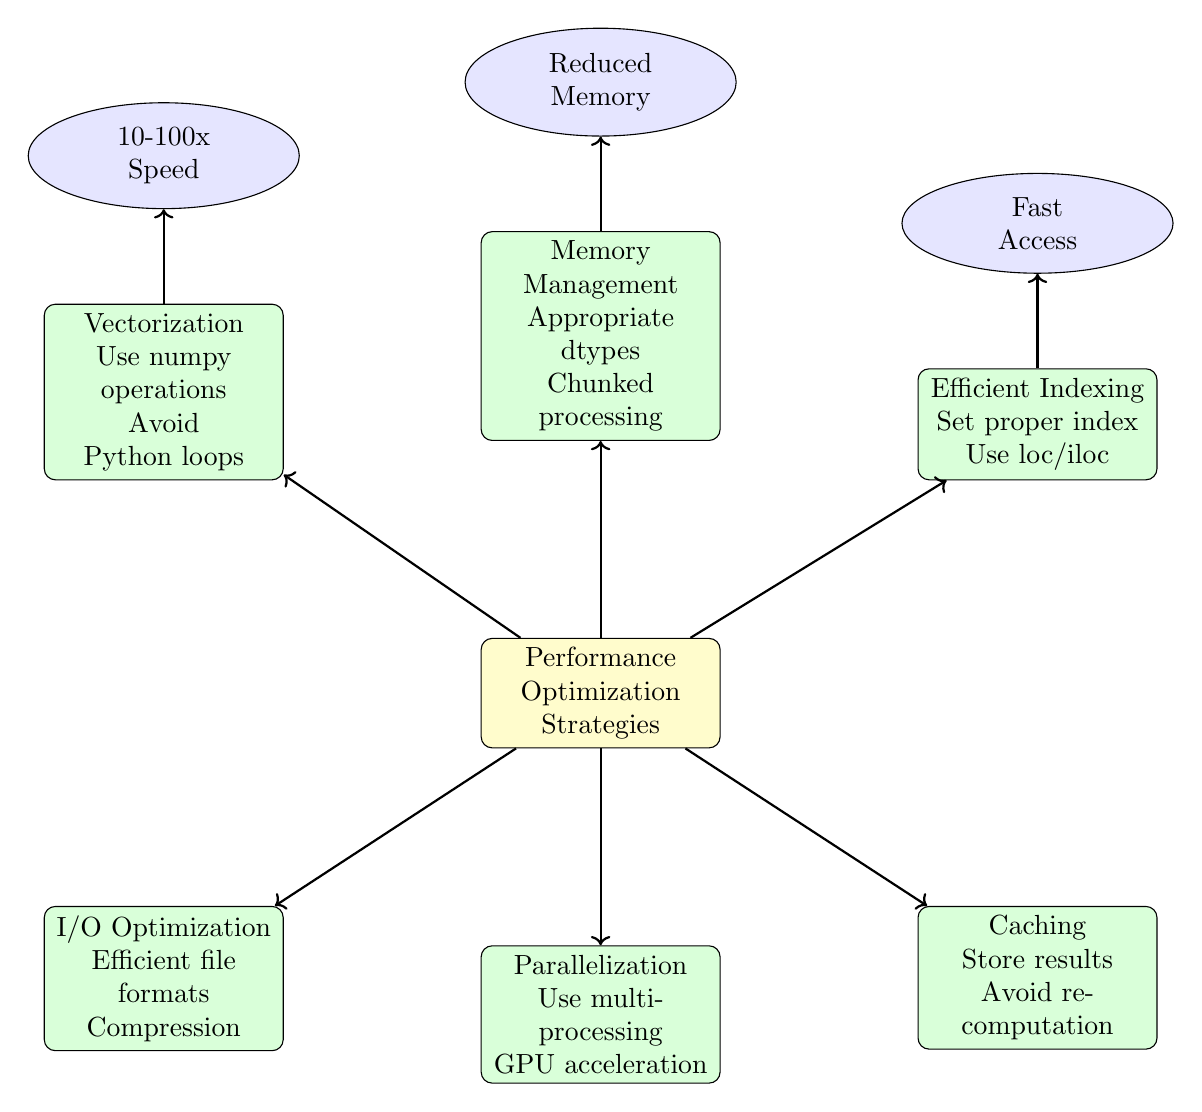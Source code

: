 \begin{tikzpicture}[
    node distance=1.8cm,
    strategy/.style={rectangle, draw, fill=green!15, text width=2.8cm, text centered, rounded corners, minimum height=1cm},
    benefit/.style={ellipse, draw, fill=blue!10, text width=2.2cm, text centered, minimum height=0.7cm},
    arrow/.style={->, thick}
]

% Central concept
\node[strategy, fill=yellow!20] (center) {Performance \\ Optimization \\ Strategies};

% Optimization strategies
\node[strategy, above left=2cm and 2.5cm of center] (vectorize) {Vectorization \\ Use numpy operations \\ Avoid Python loops};
\node[strategy, above=2.5cm of center] (memory) {Memory Management \\ Appropriate dtypes \\ Chunked processing};
\node[strategy, above right=2cm and 2.5cm of center] (index) {Efficient Indexing \\ Set proper index \\ Use loc/iloc};
\node[strategy, below right=2cm and 2.5cm of center] (cache) {Caching \\ Store results \\ Avoid recomputation};
\node[strategy, below=2.5cm of center] (parallel) {Parallelization \\ Use multiprocessing \\ GPU acceleration};
\node[strategy, below left=2cm and 2.5cm of center] (io) {I/O Optimization \\ Efficient file formats \\ Compression};

% Benefits
\node[benefit, above=1.2cm of vectorize] (speed1) {10-100x \\ Speed};
\node[benefit, above=1.2cm of memory] (mem1) {Reduced \\ Memory};
\node[benefit, above=1.2cm of index] (access1) {Fast \\ Access};

% Arrows from center to strategies
\draw[arrow] (center) -- (vectorize);
\draw[arrow] (center) -- (memory);
\draw[arrow] (center) -- (index);
\draw[arrow] (center) -- (cache);
\draw[arrow] (center) -- (parallel);
\draw[arrow] (center) -- (io);

% Arrows from strategies to benefits
\draw[arrow] (vectorize) -- (speed1);
\draw[arrow] (memory) -- (mem1);
\draw[arrow] (index) -- (access1);

\end{tikzpicture}